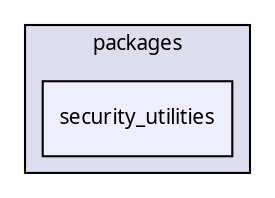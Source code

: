 digraph "packages/security/packages/security_utilities/" {
  compound=true
  node [ fontsize="10", fontname="FreeSans.ttf"];
  edge [ labelfontsize="10", labelfontname="FreeSans.ttf"];
  subgraph clusterdir_239b67bf3a78692e33020e1f677189dc {
    graph [ bgcolor="#ddddee", pencolor="black", label="packages" fontname="FreeSans.ttf", fontsize="10", URL="dir_239b67bf3a78692e33020e1f677189dc.html"]
  dir_549a142baa70a5f904b344f072ec38e8 [shape=box, label="security_utilities", style="filled", fillcolor="#eeeeff", pencolor="black", URL="dir_549a142baa70a5f904b344f072ec38e8.html"];
  }
}
